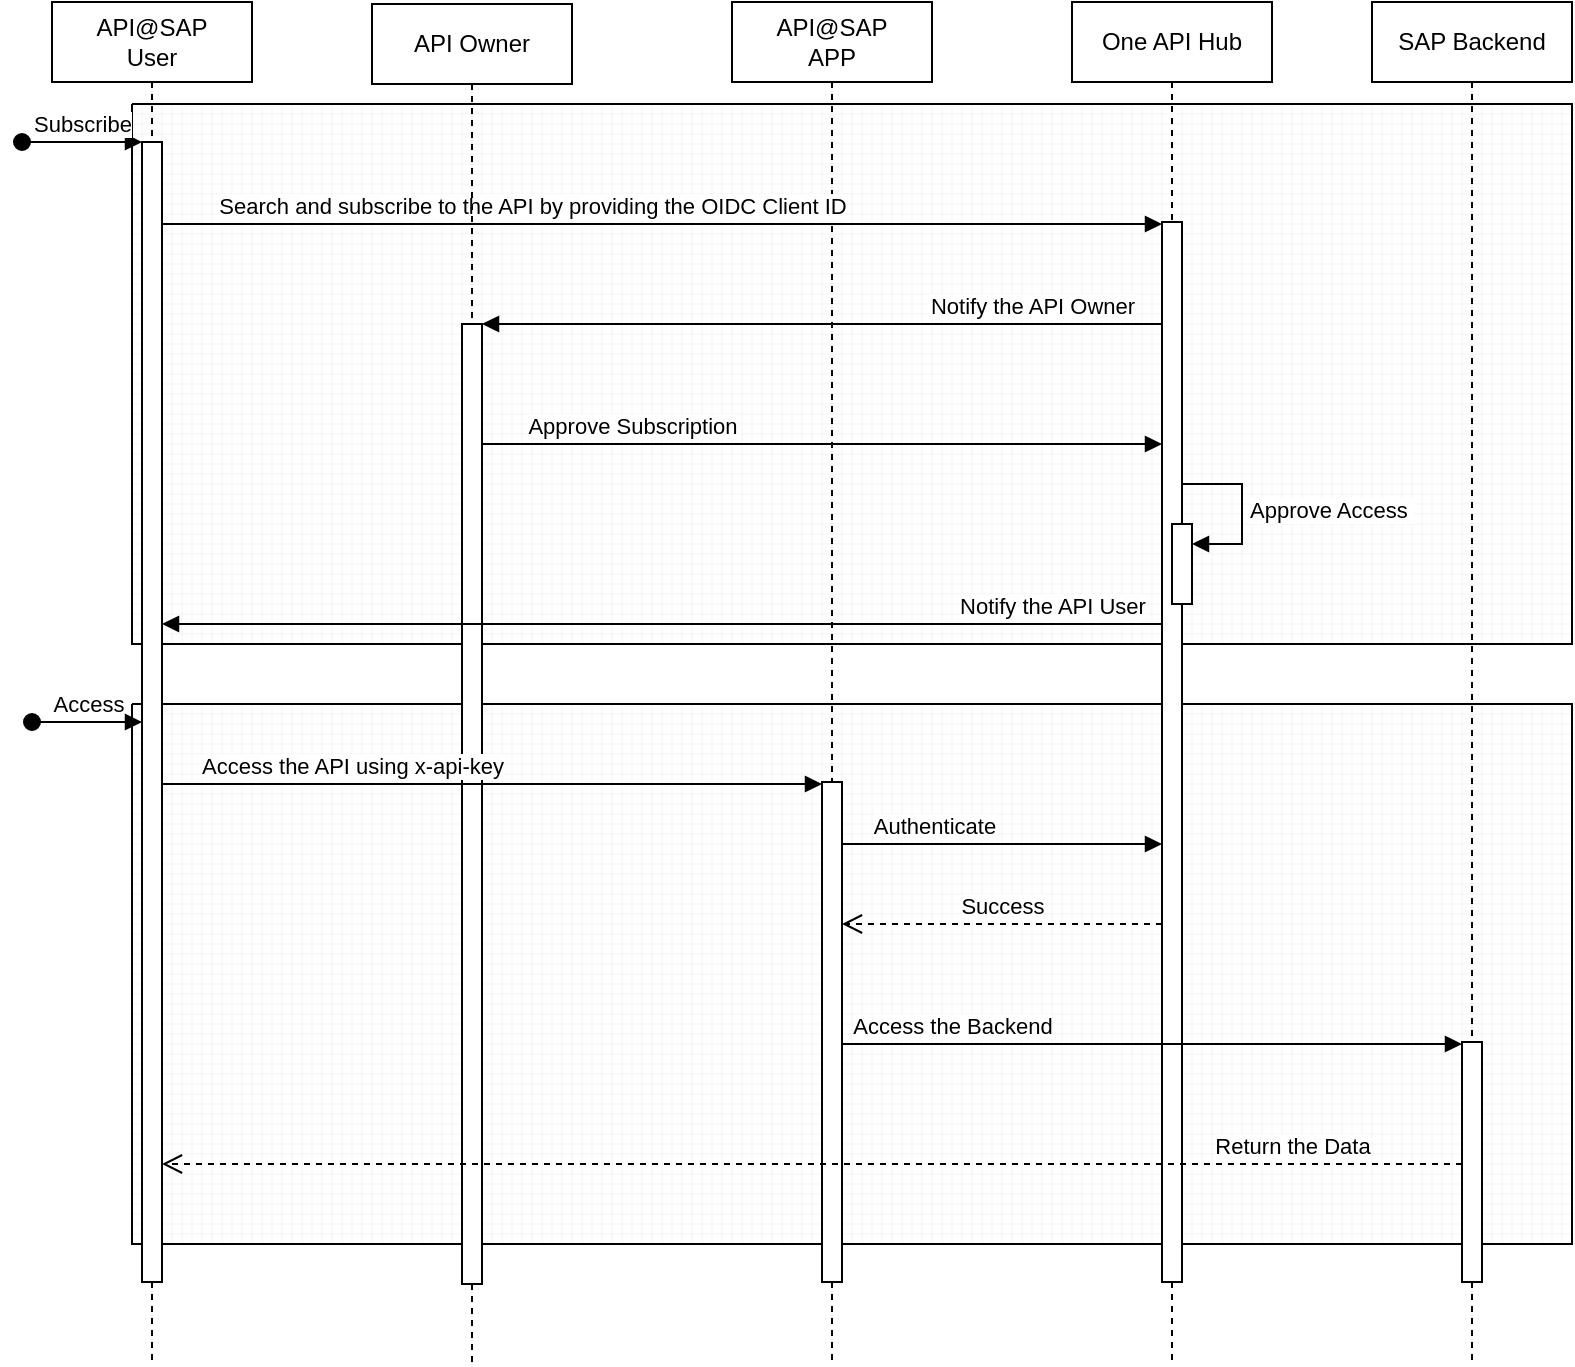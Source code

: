 <mxfile version="21.2.1" type="github">
  <diagram name="Page-1" id="2YBvvXClWsGukQMizWep">
    <mxGraphModel dx="1202" dy="603" grid="1" gridSize="10" guides="1" tooltips="1" connect="1" arrows="1" fold="1" page="1" pageScale="1" pageWidth="850" pageHeight="1100" math="0" shadow="0">
      <root>
        <mxCell id="0" />
        <mxCell id="1" parent="0" />
        <mxCell id="AVic4slwQ6wHCXrnZcfe-11" value="" style="verticalLabelPosition=bottom;verticalAlign=top;html=1;shape=mxgraph.basic.patternFillRect;fillStyle=grid;step=5;fillStrokeWidth=0.2;fillStrokeColor=#dddddd;" parent="1" vertex="1">
          <mxGeometry x="80" y="470" width="720" height="270" as="geometry" />
        </mxCell>
        <mxCell id="AVic4slwQ6wHCXrnZcfe-4" value="" style="verticalLabelPosition=bottom;verticalAlign=top;html=1;shape=mxgraph.basic.patternFillRect;fillStyle=grid;step=5;fillStrokeWidth=0.2;fillStrokeColor=#dddddd;" parent="1" vertex="1">
          <mxGeometry x="80" y="170" width="720" height="270" as="geometry" />
        </mxCell>
        <mxCell id="aM9ryv3xv72pqoxQDRHE-1" value="API@SAP &lt;br&gt;User" style="shape=umlLifeline;perimeter=lifelinePerimeter;whiteSpace=wrap;html=1;container=0;dropTarget=0;collapsible=0;recursiveResize=0;outlineConnect=0;portConstraint=eastwest;newEdgeStyle={&quot;edgeStyle&quot;:&quot;elbowEdgeStyle&quot;,&quot;elbow&quot;:&quot;vertical&quot;,&quot;curved&quot;:0,&quot;rounded&quot;:0};" parent="1" vertex="1">
          <mxGeometry x="40" y="119" width="100" height="681" as="geometry" />
        </mxCell>
        <mxCell id="aM9ryv3xv72pqoxQDRHE-2" value="" style="html=1;points=[];perimeter=orthogonalPerimeter;outlineConnect=0;targetShapes=umlLifeline;portConstraint=eastwest;newEdgeStyle={&quot;edgeStyle&quot;:&quot;elbowEdgeStyle&quot;,&quot;elbow&quot;:&quot;vertical&quot;,&quot;curved&quot;:0,&quot;rounded&quot;:0};" parent="aM9ryv3xv72pqoxQDRHE-1" vertex="1">
          <mxGeometry x="45" y="70" width="10" height="570" as="geometry" />
        </mxCell>
        <mxCell id="aM9ryv3xv72pqoxQDRHE-3" value="Subscribe" style="html=1;verticalAlign=bottom;startArrow=oval;endArrow=block;startSize=8;edgeStyle=elbowEdgeStyle;elbow=vertical;curved=0;rounded=0;" parent="aM9ryv3xv72pqoxQDRHE-1" target="aM9ryv3xv72pqoxQDRHE-2" edge="1">
          <mxGeometry relative="1" as="geometry">
            <mxPoint x="-15" y="70" as="sourcePoint" />
          </mxGeometry>
        </mxCell>
        <mxCell id="aM9ryv3xv72pqoxQDRHE-5" value="API@SAP&lt;br&gt;APP" style="shape=umlLifeline;perimeter=lifelinePerimeter;whiteSpace=wrap;html=1;container=0;dropTarget=0;collapsible=0;recursiveResize=0;outlineConnect=0;portConstraint=eastwest;newEdgeStyle={&quot;edgeStyle&quot;:&quot;elbowEdgeStyle&quot;,&quot;elbow&quot;:&quot;vertical&quot;,&quot;curved&quot;:0,&quot;rounded&quot;:0};" parent="1" vertex="1">
          <mxGeometry x="380" y="119" width="100" height="681" as="geometry" />
        </mxCell>
        <mxCell id="aM9ryv3xv72pqoxQDRHE-6" value="" style="html=1;points=[];perimeter=orthogonalPerimeter;outlineConnect=0;targetShapes=umlLifeline;portConstraint=eastwest;newEdgeStyle={&quot;edgeStyle&quot;:&quot;elbowEdgeStyle&quot;,&quot;elbow&quot;:&quot;vertical&quot;,&quot;curved&quot;:0,&quot;rounded&quot;:0};" parent="aM9ryv3xv72pqoxQDRHE-5" vertex="1">
          <mxGeometry x="45" y="390" width="10" height="250" as="geometry" />
        </mxCell>
        <mxCell id="aM9ryv3xv72pqoxQDRHE-7" value="Search and subscribe to the API by providing the OIDC Client ID" style="html=1;verticalAlign=bottom;endArrow=block;edgeStyle=elbowEdgeStyle;elbow=vertical;curved=0;rounded=0;" parent="1" source="aM9ryv3xv72pqoxQDRHE-2" target="XsU5lfdXcksKyY_UCjnN-2" edge="1">
          <mxGeometry x="-0.26" relative="1" as="geometry">
            <mxPoint x="95" y="225" as="sourcePoint" />
            <Array as="points">
              <mxPoint x="240" y="230" />
              <mxPoint x="410" y="230" />
              <mxPoint x="590" y="250" />
              <mxPoint x="180" y="225" />
            </Array>
            <mxPoint x="235" y="225" as="targetPoint" />
            <mxPoint as="offset" />
          </mxGeometry>
        </mxCell>
        <mxCell id="XsU5lfdXcksKyY_UCjnN-1" value="One API Hub" style="shape=umlLifeline;perimeter=lifelinePerimeter;whiteSpace=wrap;html=1;container=0;dropTarget=0;collapsible=0;recursiveResize=0;outlineConnect=0;portConstraint=eastwest;newEdgeStyle={&quot;edgeStyle&quot;:&quot;elbowEdgeStyle&quot;,&quot;elbow&quot;:&quot;vertical&quot;,&quot;curved&quot;:0,&quot;rounded&quot;:0};" parent="1" vertex="1">
          <mxGeometry x="550" y="119" width="100" height="681" as="geometry" />
        </mxCell>
        <mxCell id="XsU5lfdXcksKyY_UCjnN-2" value="" style="html=1;points=[];perimeter=orthogonalPerimeter;outlineConnect=0;targetShapes=umlLifeline;portConstraint=eastwest;newEdgeStyle={&quot;edgeStyle&quot;:&quot;elbowEdgeStyle&quot;,&quot;elbow&quot;:&quot;vertical&quot;,&quot;curved&quot;:0,&quot;rounded&quot;:0};" parent="XsU5lfdXcksKyY_UCjnN-1" vertex="1">
          <mxGeometry x="45" y="110" width="10" height="530" as="geometry" />
        </mxCell>
        <mxCell id="AVic4slwQ6wHCXrnZcfe-1" value="" style="html=1;points=[];perimeter=orthogonalPerimeter;outlineConnect=0;targetShapes=umlLifeline;portConstraint=eastwest;newEdgeStyle={&quot;edgeStyle&quot;:&quot;elbowEdgeStyle&quot;,&quot;elbow&quot;:&quot;vertical&quot;,&quot;curved&quot;:0,&quot;rounded&quot;:0};" parent="XsU5lfdXcksKyY_UCjnN-1" vertex="1">
          <mxGeometry x="50" y="261" width="10" height="40" as="geometry" />
        </mxCell>
        <mxCell id="AVic4slwQ6wHCXrnZcfe-2" value="Approve Access&amp;nbsp;" style="html=1;align=left;spacingLeft=2;endArrow=block;rounded=0;edgeStyle=orthogonalEdgeStyle;curved=0;rounded=0;" parent="XsU5lfdXcksKyY_UCjnN-1" target="AVic4slwQ6wHCXrnZcfe-1" edge="1">
          <mxGeometry relative="1" as="geometry">
            <mxPoint x="55" y="241" as="sourcePoint" />
            <Array as="points">
              <mxPoint x="85" y="271" />
            </Array>
          </mxGeometry>
        </mxCell>
        <mxCell id="XsU5lfdXcksKyY_UCjnN-12" value="SAP Backend" style="shape=umlLifeline;perimeter=lifelinePerimeter;whiteSpace=wrap;html=1;container=0;dropTarget=0;collapsible=0;recursiveResize=0;outlineConnect=0;portConstraint=eastwest;newEdgeStyle={&quot;edgeStyle&quot;:&quot;elbowEdgeStyle&quot;,&quot;elbow&quot;:&quot;vertical&quot;,&quot;curved&quot;:0,&quot;rounded&quot;:0};" parent="1" vertex="1">
          <mxGeometry x="700" y="119" width="100" height="681" as="geometry" />
        </mxCell>
        <mxCell id="XsU5lfdXcksKyY_UCjnN-16" value="" style="html=1;points=[];perimeter=orthogonalPerimeter;outlineConnect=0;targetShapes=umlLifeline;portConstraint=eastwest;newEdgeStyle={&quot;edgeStyle&quot;:&quot;elbowEdgeStyle&quot;,&quot;elbow&quot;:&quot;vertical&quot;,&quot;curved&quot;:0,&quot;rounded&quot;:0};" parent="XsU5lfdXcksKyY_UCjnN-12" vertex="1">
          <mxGeometry x="45" y="520" width="10" height="120" as="geometry" />
        </mxCell>
        <mxCell id="8DKK0phsEl0i5hMAirXq-7" value="API Owner" style="shape=umlLifeline;perimeter=lifelinePerimeter;whiteSpace=wrap;html=1;container=0;dropTarget=0;collapsible=0;recursiveResize=0;outlineConnect=0;portConstraint=eastwest;newEdgeStyle={&quot;edgeStyle&quot;:&quot;elbowEdgeStyle&quot;,&quot;elbow&quot;:&quot;vertical&quot;,&quot;curved&quot;:0,&quot;rounded&quot;:0};" parent="1" vertex="1">
          <mxGeometry x="200" y="120" width="100" height="680" as="geometry" />
        </mxCell>
        <mxCell id="8DKK0phsEl0i5hMAirXq-8" value="" style="html=1;points=[];perimeter=orthogonalPerimeter;outlineConnect=0;targetShapes=umlLifeline;portConstraint=eastwest;newEdgeStyle={&quot;edgeStyle&quot;:&quot;elbowEdgeStyle&quot;,&quot;elbow&quot;:&quot;vertical&quot;,&quot;curved&quot;:0,&quot;rounded&quot;:0};" parent="8DKK0phsEl0i5hMAirXq-7" vertex="1">
          <mxGeometry x="45" y="160" width="10" height="480" as="geometry" />
        </mxCell>
        <mxCell id="8DKK0phsEl0i5hMAirXq-9" value="Notify the API Owner" style="html=1;verticalAlign=bottom;endArrow=block;edgeStyle=elbowEdgeStyle;elbow=vertical;curved=0;rounded=0;" parent="1" source="XsU5lfdXcksKyY_UCjnN-2" target="8DKK0phsEl0i5hMAirXq-8" edge="1">
          <mxGeometry x="-0.618" relative="1" as="geometry">
            <mxPoint x="615" y="280" as="sourcePoint" />
            <Array as="points">
              <mxPoint x="415" y="280" />
              <mxPoint x="375" y="260" />
              <mxPoint x="105" y="260" />
              <mxPoint x="385" y="260" />
              <mxPoint x="235" y="320" />
              <mxPoint x="255" y="290" />
              <mxPoint x="215" y="260" />
            </Array>
            <mxPoint x="270" y="280" as="targetPoint" />
            <mxPoint as="offset" />
          </mxGeometry>
        </mxCell>
        <mxCell id="8DKK0phsEl0i5hMAirXq-12" value="Approve Subscription" style="html=1;verticalAlign=bottom;endArrow=block;edgeStyle=elbowEdgeStyle;elbow=vertical;curved=0;rounded=0;" parent="1" source="8DKK0phsEl0i5hMAirXq-8" target="XsU5lfdXcksKyY_UCjnN-2" edge="1">
          <mxGeometry x="-0.559" relative="1" as="geometry">
            <mxPoint x="250" y="350" as="sourcePoint" />
            <Array as="points">
              <mxPoint x="510" y="340" />
              <mxPoint x="590" y="360" />
              <mxPoint x="335" y="350" />
            </Array>
            <mxPoint x="680" y="400" as="targetPoint" />
            <mxPoint as="offset" />
          </mxGeometry>
        </mxCell>
        <mxCell id="AVic4slwQ6wHCXrnZcfe-3" value="Notify the API User" style="html=1;verticalAlign=bottom;endArrow=block;edgeStyle=elbowEdgeStyle;elbow=vertical;curved=0;rounded=0;" parent="1" source="XsU5lfdXcksKyY_UCjnN-2" target="aM9ryv3xv72pqoxQDRHE-2" edge="1">
          <mxGeometry x="-0.78" relative="1" as="geometry">
            <mxPoint x="590" y="440" as="sourcePoint" />
            <Array as="points">
              <mxPoint x="520" y="430" />
              <mxPoint x="340" y="440" />
              <mxPoint x="260" y="430" />
              <mxPoint x="410" y="440" />
              <mxPoint x="370" y="420" />
              <mxPoint x="100" y="420" />
              <mxPoint x="380" y="420" />
              <mxPoint x="230" y="480" />
              <mxPoint x="250" y="450" />
              <mxPoint x="210" y="420" />
            </Array>
            <mxPoint x="250" y="440" as="targetPoint" />
            <mxPoint as="offset" />
          </mxGeometry>
        </mxCell>
        <mxCell id="AVic4slwQ6wHCXrnZcfe-5" value="Access" style="html=1;verticalAlign=bottom;startArrow=oval;endArrow=block;startSize=8;edgeStyle=elbowEdgeStyle;elbow=vertical;curved=0;rounded=0;" parent="1" target="aM9ryv3xv72pqoxQDRHE-2" edge="1">
          <mxGeometry relative="1" as="geometry">
            <mxPoint x="30" y="479" as="sourcePoint" />
            <mxPoint x="80" y="478.5" as="targetPoint" />
            <Array as="points" />
          </mxGeometry>
        </mxCell>
        <mxCell id="AVic4slwQ6wHCXrnZcfe-6" value="Access the API using x-api-key" style="html=1;verticalAlign=bottom;endArrow=block;edgeStyle=elbowEdgeStyle;elbow=vertical;curved=0;rounded=0;" parent="1" source="aM9ryv3xv72pqoxQDRHE-2" target="aM9ryv3xv72pqoxQDRHE-6" edge="1">
          <mxGeometry x="-0.424" relative="1" as="geometry">
            <mxPoint x="100" y="510" as="sourcePoint" />
            <Array as="points">
              <mxPoint x="415" y="510" />
              <mxPoint x="595" y="530" />
              <mxPoint x="185" y="505" />
            </Array>
            <mxPoint x="600" y="510" as="targetPoint" />
            <mxPoint as="offset" />
          </mxGeometry>
        </mxCell>
        <mxCell id="AVic4slwQ6wHCXrnZcfe-7" value="Authenticate" style="html=1;verticalAlign=bottom;endArrow=block;edgeStyle=elbowEdgeStyle;elbow=vertical;curved=0;rounded=0;" parent="1" source="aM9ryv3xv72pqoxQDRHE-6" target="XsU5lfdXcksKyY_UCjnN-2" edge="1">
          <mxGeometry x="-0.424" relative="1" as="geometry">
            <mxPoint x="450" y="560" as="sourcePoint" />
            <Array as="points">
              <mxPoint x="530" y="540" />
              <mxPoint x="590" y="560" />
              <mxPoint x="950" y="580" />
              <mxPoint x="540" y="555" />
            </Array>
            <mxPoint x="780" y="560" as="targetPoint" />
            <mxPoint as="offset" />
          </mxGeometry>
        </mxCell>
        <mxCell id="AVic4slwQ6wHCXrnZcfe-8" value="Success" style="html=1;verticalAlign=bottom;endArrow=open;dashed=1;endSize=8;edgeStyle=elbowEdgeStyle;elbow=vertical;curved=0;rounded=0;" parent="1" source="XsU5lfdXcksKyY_UCjnN-2" target="aM9ryv3xv72pqoxQDRHE-6" edge="1">
          <mxGeometry relative="1" as="geometry">
            <mxPoint x="580" y="570" as="sourcePoint" />
            <mxPoint x="500" y="570" as="targetPoint" />
            <Array as="points">
              <mxPoint x="530" y="580" />
            </Array>
          </mxGeometry>
        </mxCell>
        <mxCell id="AVic4slwQ6wHCXrnZcfe-9" value="Access the Backend" style="html=1;verticalAlign=bottom;endArrow=block;edgeStyle=elbowEdgeStyle;elbow=vertical;curved=0;rounded=0;" parent="1" source="aM9ryv3xv72pqoxQDRHE-6" target="XsU5lfdXcksKyY_UCjnN-16" edge="1">
          <mxGeometry x="-0.645" relative="1" as="geometry">
            <mxPoint x="440" y="620" as="sourcePoint" />
            <Array as="points">
              <mxPoint x="550" y="640" />
              <mxPoint x="535" y="620" />
              <mxPoint x="595" y="640" />
              <mxPoint x="955" y="660" />
              <mxPoint x="545" y="635" />
            </Array>
            <mxPoint x="600" y="620" as="targetPoint" />
            <mxPoint as="offset" />
          </mxGeometry>
        </mxCell>
        <mxCell id="AVic4slwQ6wHCXrnZcfe-10" value="Return the Data" style="html=1;verticalAlign=bottom;endArrow=open;dashed=1;endSize=8;edgeStyle=elbowEdgeStyle;elbow=vertical;curved=0;rounded=0;" parent="1" source="XsU5lfdXcksKyY_UCjnN-16" target="aM9ryv3xv72pqoxQDRHE-2" edge="1">
          <mxGeometry x="-0.739" relative="1" as="geometry">
            <mxPoint x="710" y="690" as="sourcePoint" />
            <mxPoint x="550" y="690" as="targetPoint" />
            <Array as="points">
              <mxPoint x="310" y="700" />
            </Array>
            <mxPoint as="offset" />
          </mxGeometry>
        </mxCell>
      </root>
    </mxGraphModel>
  </diagram>
</mxfile>
